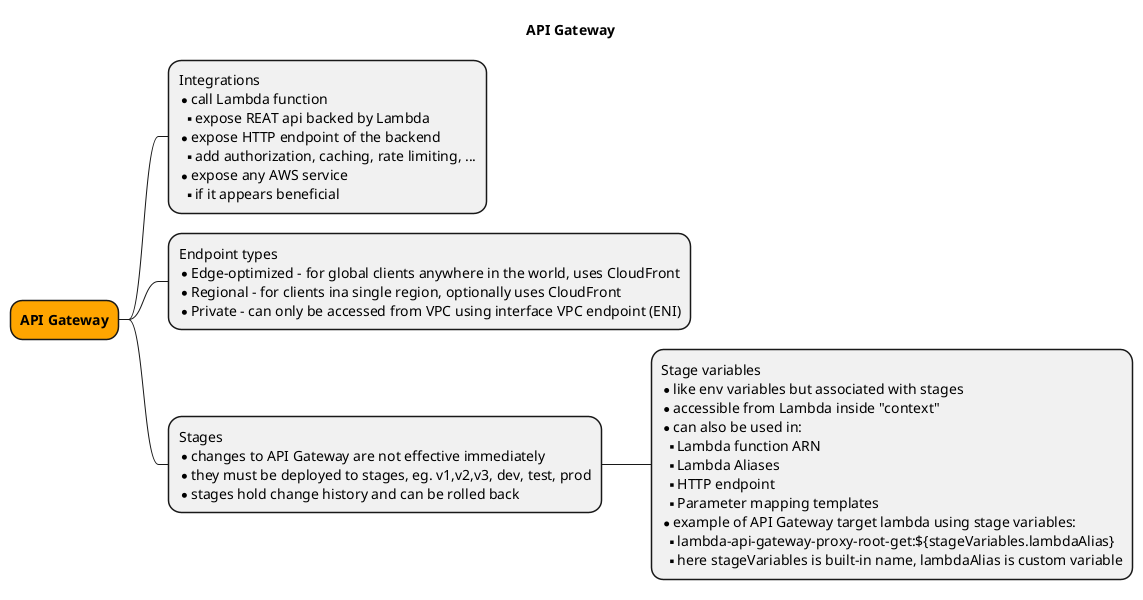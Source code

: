 @startmindmap 00-diagram

title API Gateway

<style>
mindmapDiagram {
  .trail {
    BackgroundColor Pink
  }
  .orange {
    BackgroundColor orange
  }
  .xray {
    BackgroundColor LightSkyBlue
  }
  .watch {
    BackgroundColor LightGreen
  }
}
</style>


*[#Orange] <b>API Gateway
 * Integrations\n*call Lambda function\n**expose REAT api backed by Lambda\n*expose HTTP endpoint of the backend\n**add authorization, caching, rate limiting, ...\n*expose any AWS service\n**if it appears beneficial
 * Endpoint types\n*Edge-optimized - for global clients anywhere in the world, uses CloudFront\n*Regional - for clients ina single region, optionally uses CloudFront\n*Private - can only be accessed from VPC using interface VPC endpoint (ENI)
 * Stages\n*changes to API Gateway are not effective immediately\n*they must be deployed to stages, eg. v1,v2,v3, dev, test, prod\n*stages hold change history and can be rolled back
  * Stage variables\n*like env variables but associated with stages\n*accessible from Lambda inside "context"\n*can also be used in:\n**Lambda function ARN\n**Lambda Aliases\n**HTTP endpoint\n**Parameter mapping templates\n*example of API Gateway target lambda using stage variables:\n**lambda-api-gateway-proxy-root-get:${stageVariables.lambdaAlias}\n**here stageVariables is built-in name, lambdaAlias is custom variable
 @endmindmap
